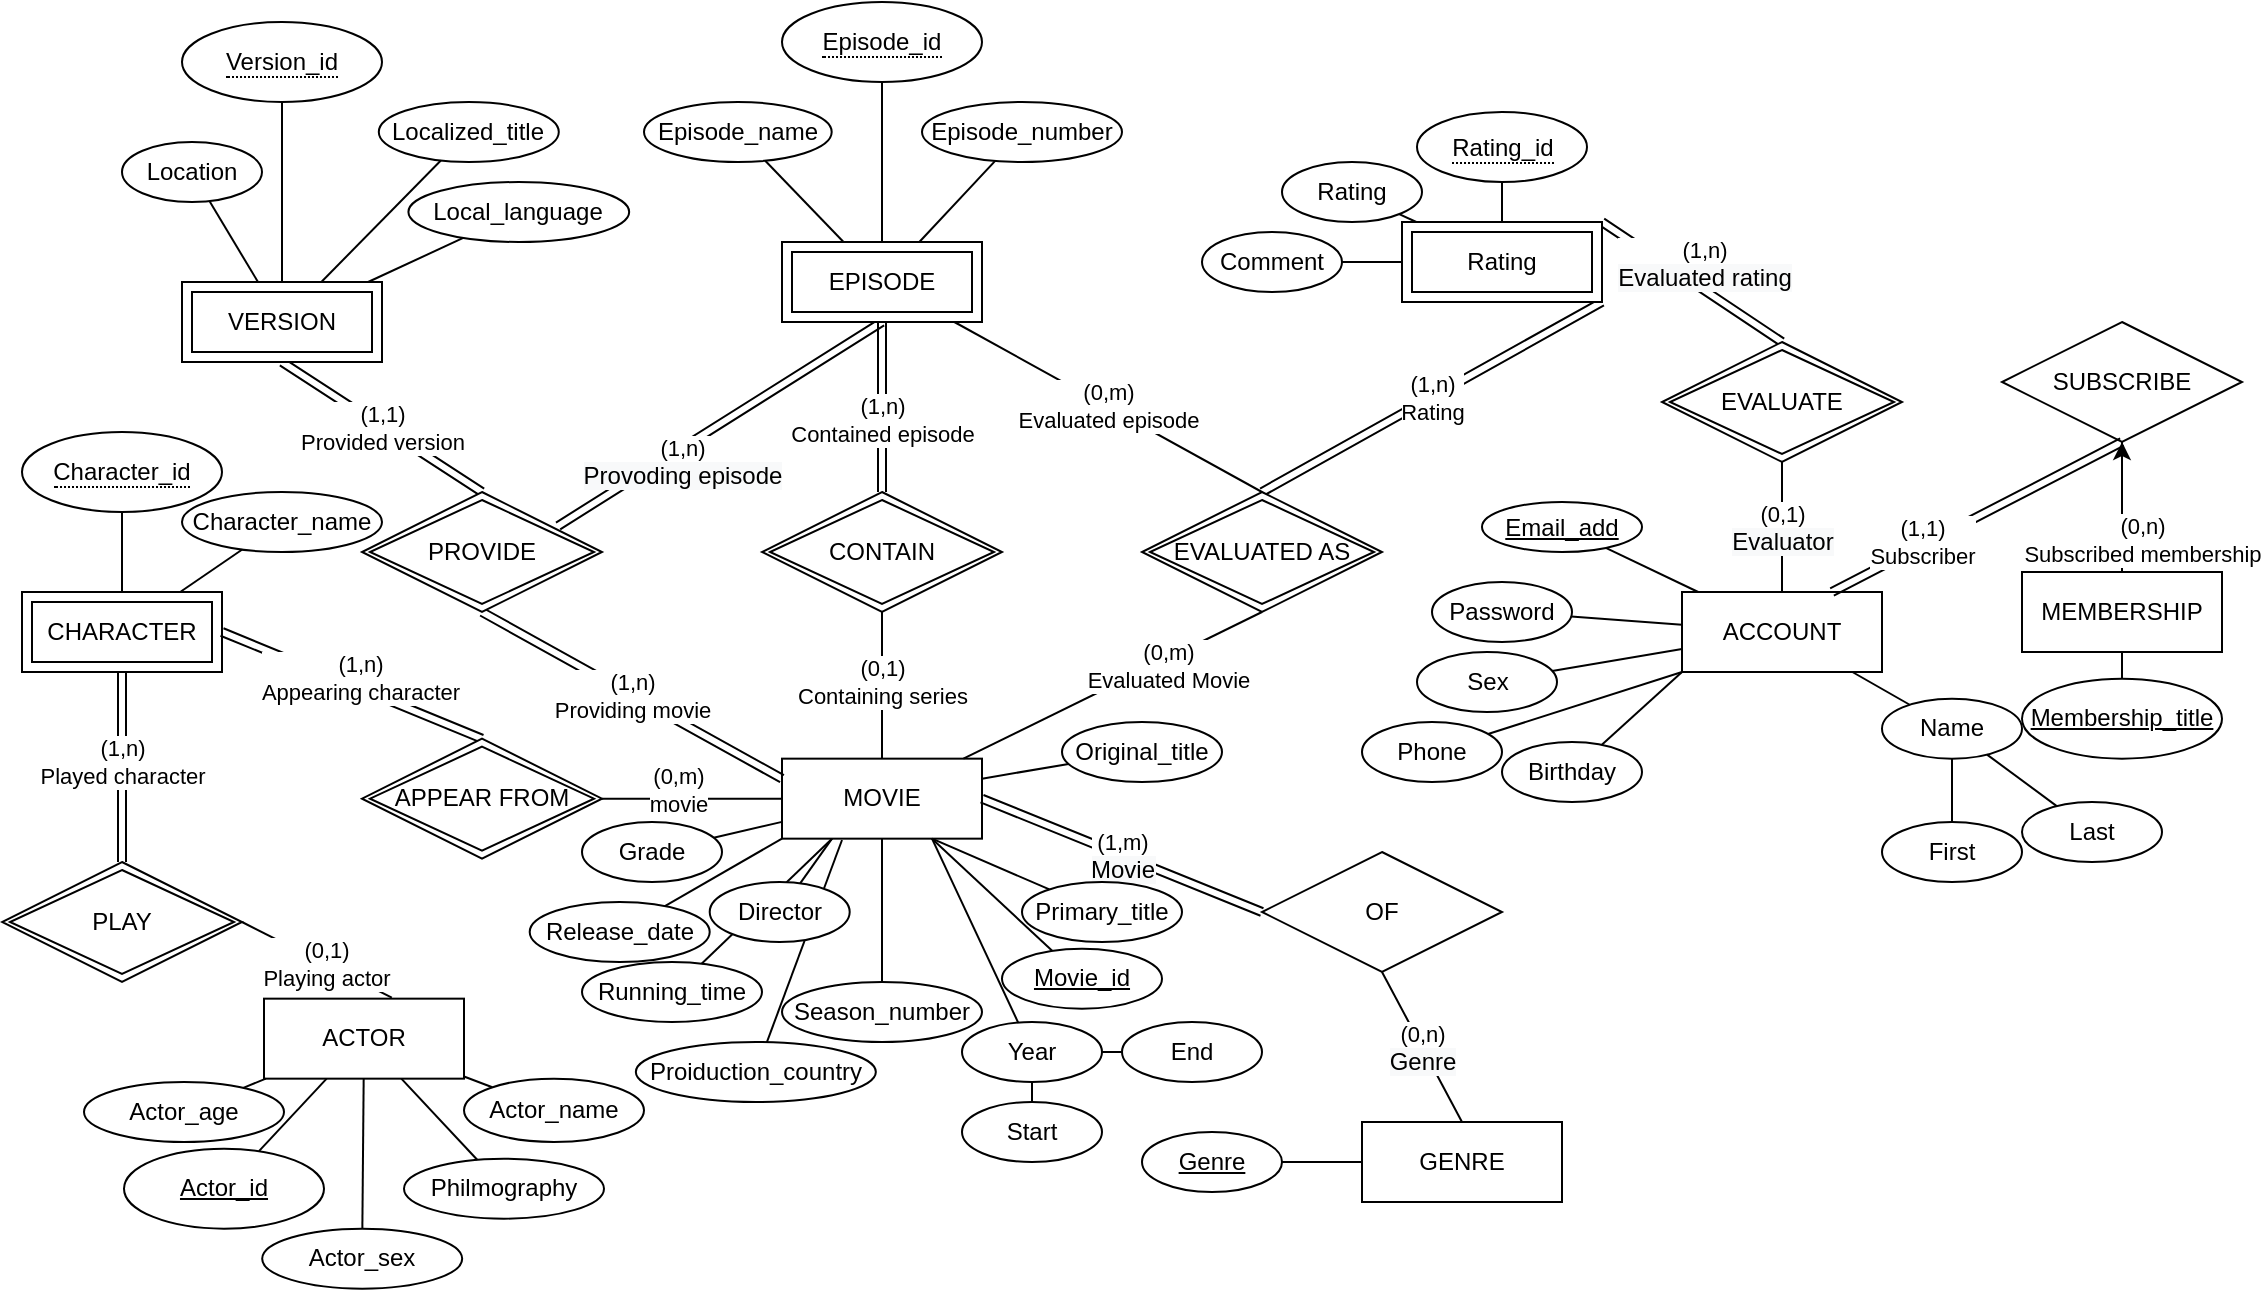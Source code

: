 <mxfile version="13.7.9" type="github">
  <diagram id="dECgLbt5gwb4kdzm95Aq" name="Page-3">
    <mxGraphModel dx="561" dy="683" grid="1" gridSize="10" guides="1" tooltips="1" connect="1" arrows="1" fold="1" page="1" pageScale="1" pageWidth="827" pageHeight="1169" math="0" shadow="0">
      <root>
        <mxCell id="CYz07_u8bfLaDcwgtj9p-0" />
        <mxCell id="CYz07_u8bfLaDcwgtj9p-1" parent="CYz07_u8bfLaDcwgtj9p-0" />
        <mxCell id="CYz07_u8bfLaDcwgtj9p-234" value="MOVIE" style="whiteSpace=wrap;html=1;align=center;" parent="CYz07_u8bfLaDcwgtj9p-1" vertex="1">
          <mxGeometry x="1310" y="658.33" width="100" height="40" as="geometry" />
        </mxCell>
        <mxCell id="CYz07_u8bfLaDcwgtj9p-238" value="GENRE" style="whiteSpace=wrap;html=1;align=center;" parent="CYz07_u8bfLaDcwgtj9p-1" vertex="1">
          <mxGeometry x="1600" y="840" width="100" height="40" as="geometry" />
        </mxCell>
        <mxCell id="CYz07_u8bfLaDcwgtj9p-243" value="(1,n)&lt;br&gt;Providing movie" style="endArrow=none;html=1;rounded=0;entryX=0;entryY=0.25;entryDx=0;entryDy=0;shape=link;exitX=0.5;exitY=1;exitDx=0;exitDy=0;" parent="CYz07_u8bfLaDcwgtj9p-1" source="CYz07_u8bfLaDcwgtj9p-296" target="CYz07_u8bfLaDcwgtj9p-234" edge="1">
          <mxGeometry relative="1" as="geometry">
            <mxPoint x="1320" y="525.0" as="sourcePoint" />
            <mxPoint x="1160" y="595.0" as="targetPoint" />
          </mxGeometry>
        </mxCell>
        <mxCell id="CYz07_u8bfLaDcwgtj9p-244" value="(1,1)&lt;br&gt;Provided version" style="endArrow=none;html=1;rounded=0;exitX=0.5;exitY=0;exitDx=0;exitDy=0;shape=link;entryX=0.5;entryY=1;entryDx=0;entryDy=0;" parent="CYz07_u8bfLaDcwgtj9p-1" source="CYz07_u8bfLaDcwgtj9p-296" target="CYz07_u8bfLaDcwgtj9p-295" edge="1">
          <mxGeometry relative="1" as="geometry">
            <mxPoint x="1210" y="460" as="sourcePoint" />
            <mxPoint x="1090" y="400" as="targetPoint" />
          </mxGeometry>
        </mxCell>
        <mxCell id="CYz07_u8bfLaDcwgtj9p-246" value="(1,n)&lt;br&gt;Rating" style="endArrow=none;html=1;rounded=0;shape=link;entryX=0.5;entryY=0;entryDx=0;entryDy=0;exitX=1;exitY=1;exitDx=0;exitDy=0;" parent="CYz07_u8bfLaDcwgtj9p-1" source="CYz07_u8bfLaDcwgtj9p-262" target="CYz07_u8bfLaDcwgtj9p-267" edge="1">
          <mxGeometry relative="1" as="geometry">
            <mxPoint x="1230" y="540" as="sourcePoint" />
            <mxPoint x="1330" y="590.0" as="targetPoint" />
          </mxGeometry>
        </mxCell>
        <mxCell id="CYz07_u8bfLaDcwgtj9p-247" value="OF" style="shape=rhombus;perimeter=rhombusPerimeter;whiteSpace=wrap;html=1;align=center;" parent="CYz07_u8bfLaDcwgtj9p-1" vertex="1">
          <mxGeometry x="1550" y="705" width="120" height="60" as="geometry" />
        </mxCell>
        <mxCell id="CYz07_u8bfLaDcwgtj9p-248" value="(1,m)&lt;br&gt;&lt;span style=&quot;font-size: 12px ; background-color: rgb(248 , 249 , 250)&quot;&gt;Movie&lt;/span&gt;" style="endArrow=none;html=1;rounded=0;exitX=1;exitY=0.5;exitDx=0;exitDy=0;entryX=0;entryY=0.5;entryDx=0;entryDy=0;shape=link;" parent="CYz07_u8bfLaDcwgtj9p-1" source="CYz07_u8bfLaDcwgtj9p-234" target="CYz07_u8bfLaDcwgtj9p-247" edge="1">
          <mxGeometry relative="1" as="geometry">
            <mxPoint x="1540" y="530" as="sourcePoint" />
            <mxPoint x="1420" y="590.0" as="targetPoint" />
          </mxGeometry>
        </mxCell>
        <mxCell id="CYz07_u8bfLaDcwgtj9p-249" value="(0,n)&lt;br&gt;&lt;span style=&quot;font-size: 12px ; background-color: rgb(248 , 249 , 250)&quot;&gt;Genre&lt;/span&gt;" style="endArrow=none;html=1;rounded=0;exitX=0.5;exitY=1;exitDx=0;exitDy=0;entryX=0.5;entryY=0;entryDx=0;entryDy=0;" parent="CYz07_u8bfLaDcwgtj9p-1" source="CYz07_u8bfLaDcwgtj9p-247" target="CYz07_u8bfLaDcwgtj9p-238" edge="1">
          <mxGeometry relative="1" as="geometry">
            <mxPoint x="1550" y="540" as="sourcePoint" />
            <mxPoint x="1430" y="600.0" as="targetPoint" />
          </mxGeometry>
        </mxCell>
        <mxCell id="CYz07_u8bfLaDcwgtj9p-251" value="(0,1)&lt;br&gt;Containing series" style="endArrow=none;html=1;rounded=0;entryX=0.5;entryY=0;entryDx=0;entryDy=0;" parent="CYz07_u8bfLaDcwgtj9p-1" source="CYz07_u8bfLaDcwgtj9p-272" target="CYz07_u8bfLaDcwgtj9p-234" edge="1">
          <mxGeometry x="-0.053" relative="1" as="geometry">
            <mxPoint x="1220" y="530" as="sourcePoint" />
            <mxPoint x="1320" y="580" as="targetPoint" />
            <mxPoint as="offset" />
          </mxGeometry>
        </mxCell>
        <mxCell id="CYz07_u8bfLaDcwgtj9p-252" value="(1,n)&lt;br&gt;Contained episode" style="endArrow=none;html=1;rounded=0;exitX=0.5;exitY=1;exitDx=0;exitDy=0;shape=link;" parent="CYz07_u8bfLaDcwgtj9p-1" source="CYz07_u8bfLaDcwgtj9p-285" target="CYz07_u8bfLaDcwgtj9p-272" edge="1">
          <mxGeometry x="0.152" relative="1" as="geometry">
            <mxPoint x="1230" y="540" as="sourcePoint" />
            <mxPoint x="1360" y="460" as="targetPoint" />
            <mxPoint as="offset" />
          </mxGeometry>
        </mxCell>
        <mxCell id="CYz07_u8bfLaDcwgtj9p-253" value="(1,n)&lt;br&gt;&lt;span style=&quot;font-size: 12px ; background-color: rgb(248 , 249 , 250)&quot;&gt;Provoding episode&lt;/span&gt;" style="endArrow=none;html=1;rounded=0;shape=link;entryX=0.817;entryY=0.283;entryDx=0;entryDy=0;exitX=0.5;exitY=1;exitDx=0;exitDy=0;entryPerimeter=0;" parent="CYz07_u8bfLaDcwgtj9p-1" source="CYz07_u8bfLaDcwgtj9p-285" target="CYz07_u8bfLaDcwgtj9p-296" edge="1">
          <mxGeometry x="0.274" y="6" relative="1" as="geometry">
            <mxPoint x="1310" y="410" as="sourcePoint" />
            <mxPoint x="1210" y="460" as="targetPoint" />
            <mxPoint as="offset" />
          </mxGeometry>
        </mxCell>
        <mxCell id="CYz07_u8bfLaDcwgtj9p-254" value="(0,m)&lt;br&gt;Evaluated episode" style="endArrow=none;html=1;rounded=0;exitX=0.5;exitY=0;exitDx=0;exitDy=0;" parent="CYz07_u8bfLaDcwgtj9p-1" source="CYz07_u8bfLaDcwgtj9p-267" target="CYz07_u8bfLaDcwgtj9p-285" edge="1">
          <mxGeometry relative="1" as="geometry">
            <mxPoint x="1230" y="480" as="sourcePoint" />
            <mxPoint x="1410" y="410" as="targetPoint" />
          </mxGeometry>
        </mxCell>
        <mxCell id="CYz07_u8bfLaDcwgtj9p-256" value="(0,1)&lt;br&gt;&lt;span style=&quot;font-size: 12px ; background-color: rgb(248 , 249 , 250)&quot;&gt;Evaluator&lt;/span&gt;" style="endArrow=none;html=1;rounded=0;" parent="CYz07_u8bfLaDcwgtj9p-1" source="CYz07_u8bfLaDcwgtj9p-318" target="CYz07_u8bfLaDcwgtj9p-317" edge="1">
          <mxGeometry relative="1" as="geometry">
            <mxPoint x="1680" y="570" as="sourcePoint" />
            <mxPoint x="1680" y="520" as="targetPoint" />
          </mxGeometry>
        </mxCell>
        <mxCell id="CYz07_u8bfLaDcwgtj9p-257" value="(1,n)&lt;br&gt;&lt;span style=&quot;font-size: 12px ; background-color: rgb(248 , 249 , 250)&quot;&gt;Evaluated rating&lt;/span&gt;" style="endArrow=none;html=1;rounded=0;shape=link;entryX=0.5;entryY=0;entryDx=0;entryDy=0;exitX=1;exitY=0;exitDx=0;exitDy=0;" parent="CYz07_u8bfLaDcwgtj9p-1" source="CYz07_u8bfLaDcwgtj9p-262" target="CYz07_u8bfLaDcwgtj9p-317" edge="1">
          <mxGeometry x="0.01" y="11" relative="1" as="geometry">
            <mxPoint x="1680" y="280" as="sourcePoint" />
            <mxPoint x="1130" y="440" as="targetPoint" />
            <mxPoint as="offset" />
          </mxGeometry>
        </mxCell>
        <mxCell id="CYz07_u8bfLaDcwgtj9p-262" value="Rating" style="shape=ext;margin=3;double=1;whiteSpace=wrap;html=1;align=center;" parent="CYz07_u8bfLaDcwgtj9p-1" vertex="1">
          <mxGeometry x="1620" y="390" width="100" height="40" as="geometry" />
        </mxCell>
        <mxCell id="CYz07_u8bfLaDcwgtj9p-267" value="EVALUATED AS" style="shape=rhombus;double=1;perimeter=rhombusPerimeter;whiteSpace=wrap;html=1;align=center;" parent="CYz07_u8bfLaDcwgtj9p-1" vertex="1">
          <mxGeometry x="1490" y="525" width="120" height="60" as="geometry" />
        </mxCell>
        <mxCell id="CYz07_u8bfLaDcwgtj9p-269" value="CHARACTER" style="shape=ext;margin=3;double=1;whiteSpace=wrap;html=1;align=center;" parent="CYz07_u8bfLaDcwgtj9p-1" vertex="1">
          <mxGeometry x="930" y="575" width="100" height="40" as="geometry" />
        </mxCell>
        <mxCell id="CYz07_u8bfLaDcwgtj9p-271" value="(1,n)&lt;br&gt;Appearing character" style="endArrow=none;html=1;rounded=0;exitX=1;exitY=0.5;exitDx=0;exitDy=0;entryX=0.5;entryY=0;entryDx=0;entryDy=0;shape=link;" parent="CYz07_u8bfLaDcwgtj9p-1" source="CYz07_u8bfLaDcwgtj9p-269" target="CYz07_u8bfLaDcwgtj9p-294" edge="1">
          <mxGeometry x="0.031" y="5" relative="1" as="geometry">
            <mxPoint x="1230" y="540" as="sourcePoint" />
            <mxPoint x="1330" y="590" as="targetPoint" />
            <Array as="points" />
            <mxPoint as="offset" />
          </mxGeometry>
        </mxCell>
        <mxCell id="CYz07_u8bfLaDcwgtj9p-272" value="CONTAIN" style="shape=rhombus;double=1;perimeter=rhombusPerimeter;whiteSpace=wrap;html=1;align=center;" parent="CYz07_u8bfLaDcwgtj9p-1" vertex="1">
          <mxGeometry x="1300" y="525" width="120" height="60" as="geometry" />
        </mxCell>
        <mxCell id="CYz07_u8bfLaDcwgtj9p-277" value="PLAY" style="shape=rhombus;double=1;perimeter=rhombusPerimeter;whiteSpace=wrap;html=1;align=center;" parent="CYz07_u8bfLaDcwgtj9p-1" vertex="1">
          <mxGeometry x="920" y="710" width="120" height="60" as="geometry" />
        </mxCell>
        <mxCell id="CYz07_u8bfLaDcwgtj9p-279" value="(1,n)&lt;br&gt;Played character" style="endArrow=none;html=1;rounded=0;exitX=0.5;exitY=1;exitDx=0;exitDy=0;entryX=0.5;entryY=0;entryDx=0;entryDy=0;shape=link;" parent="CYz07_u8bfLaDcwgtj9p-1" source="CYz07_u8bfLaDcwgtj9p-269" target="CYz07_u8bfLaDcwgtj9p-277" edge="1">
          <mxGeometry x="-0.053" relative="1" as="geometry">
            <mxPoint x="1370" y="530" as="sourcePoint" />
            <mxPoint x="1370" y="580" as="targetPoint" />
            <mxPoint as="offset" />
          </mxGeometry>
        </mxCell>
        <mxCell id="CYz07_u8bfLaDcwgtj9p-290" value="ACTOR" style="whiteSpace=wrap;html=1;align=center;" parent="CYz07_u8bfLaDcwgtj9p-1" vertex="1">
          <mxGeometry x="1051" y="778.33" width="100" height="40" as="geometry" />
        </mxCell>
        <mxCell id="CYz07_u8bfLaDcwgtj9p-291" value="(0,1)&lt;br&gt;Playing actor" style="endArrow=none;html=1;rounded=0;exitX=1;exitY=0.5;exitDx=0;exitDy=0;entryX=0.639;entryY=-0.014;entryDx=0;entryDy=0;entryPerimeter=0;" parent="CYz07_u8bfLaDcwgtj9p-1" source="CYz07_u8bfLaDcwgtj9p-277" target="CYz07_u8bfLaDcwgtj9p-290" edge="1">
          <mxGeometry x="0.111" relative="1" as="geometry">
            <mxPoint x="1220" y="530" as="sourcePoint" />
            <mxPoint x="1320" y="580" as="targetPoint" />
            <mxPoint as="offset" />
          </mxGeometry>
        </mxCell>
        <mxCell id="CYz07_u8bfLaDcwgtj9p-294" value="APPEAR FROM" style="shape=rhombus;double=1;perimeter=rhombusPerimeter;whiteSpace=wrap;html=1;align=center;" parent="CYz07_u8bfLaDcwgtj9p-1" vertex="1">
          <mxGeometry x="1100" y="648.33" width="120" height="60" as="geometry" />
        </mxCell>
        <mxCell id="CYz07_u8bfLaDcwgtj9p-295" value="VERSION" style="shape=ext;margin=3;double=1;whiteSpace=wrap;html=1;align=center;" parent="CYz07_u8bfLaDcwgtj9p-1" vertex="1">
          <mxGeometry x="1010" y="420" width="100" height="40" as="geometry" />
        </mxCell>
        <mxCell id="CYz07_u8bfLaDcwgtj9p-296" value="PROVIDE" style="shape=rhombus;double=1;perimeter=rhombusPerimeter;whiteSpace=wrap;html=1;align=center;" parent="CYz07_u8bfLaDcwgtj9p-1" vertex="1">
          <mxGeometry x="1100" y="525" width="120" height="60" as="geometry" />
        </mxCell>
        <mxCell id="CYz07_u8bfLaDcwgtj9p-301" value="(0,m)&lt;br&gt;movie" style="endArrow=none;html=1;rounded=0;exitX=1;exitY=0.5;exitDx=0;exitDy=0;entryX=0;entryY=0.5;entryDx=0;entryDy=0;" parent="CYz07_u8bfLaDcwgtj9p-1" source="CYz07_u8bfLaDcwgtj9p-294" target="CYz07_u8bfLaDcwgtj9p-234" edge="1">
          <mxGeometry x="-0.154" y="4" relative="1" as="geometry">
            <mxPoint x="1370" y="530" as="sourcePoint" />
            <mxPoint x="1370" y="580" as="targetPoint" />
            <mxPoint as="offset" />
          </mxGeometry>
        </mxCell>
        <mxCell id="CYz07_u8bfLaDcwgtj9p-313" value="(0,m)&lt;br&gt;Evaluated Movie" style="endArrow=none;html=1;rounded=0;entryX=0.5;entryY=1;entryDx=0;entryDy=0;" parent="CYz07_u8bfLaDcwgtj9p-1" source="CYz07_u8bfLaDcwgtj9p-234" target="CYz07_u8bfLaDcwgtj9p-267" edge="1">
          <mxGeometry x="0.349" y="-3" relative="1" as="geometry">
            <mxPoint x="1520" y="470" as="sourcePoint" />
            <mxPoint x="1420" y="420" as="targetPoint" />
            <mxPoint as="offset" />
          </mxGeometry>
        </mxCell>
        <mxCell id="CYz07_u8bfLaDcwgtj9p-317" value="EVALUATE" style="shape=rhombus;double=1;perimeter=rhombusPerimeter;whiteSpace=wrap;html=1;align=center;" parent="CYz07_u8bfLaDcwgtj9p-1" vertex="1">
          <mxGeometry x="1750" y="450" width="120" height="60" as="geometry" />
        </mxCell>
        <mxCell id="CYz07_u8bfLaDcwgtj9p-318" value="ACCOUNT" style="whiteSpace=wrap;html=1;align=center;" parent="CYz07_u8bfLaDcwgtj9p-1" vertex="1">
          <mxGeometry x="1760" y="575" width="100" height="40" as="geometry" />
        </mxCell>
        <mxCell id="CYz07_u8bfLaDcwgtj9p-285" value="EPISODE" style="shape=ext;margin=3;double=1;whiteSpace=wrap;html=1;align=center;" parent="CYz07_u8bfLaDcwgtj9p-1" vertex="1">
          <mxGeometry x="1310" y="400" width="100" height="40" as="geometry" />
        </mxCell>
        <mxCell id="CYz07_u8bfLaDcwgtj9p-326" value="Movie_id" style="ellipse;whiteSpace=wrap;html=1;align=center;fontStyle=4" parent="CYz07_u8bfLaDcwgtj9p-1" vertex="1">
          <mxGeometry x="1420" y="753.33" width="80" height="30" as="geometry" />
        </mxCell>
        <mxCell id="CYz07_u8bfLaDcwgtj9p-328" value="" style="endArrow=none;html=1;rounded=0;exitX=0.75;exitY=1;exitDx=0;exitDy=0;" parent="CYz07_u8bfLaDcwgtj9p-1" source="CYz07_u8bfLaDcwgtj9p-234" target="CYz07_u8bfLaDcwgtj9p-326" edge="1">
          <mxGeometry relative="1" as="geometry">
            <mxPoint x="1340" y="770" as="sourcePoint" />
            <mxPoint x="1500" y="770" as="targetPoint" />
          </mxGeometry>
        </mxCell>
        <mxCell id="CYz07_u8bfLaDcwgtj9p-329" value="Email_add" style="ellipse;whiteSpace=wrap;html=1;align=center;fontStyle=4" parent="CYz07_u8bfLaDcwgtj9p-1" vertex="1">
          <mxGeometry x="1660" y="530" width="80" height="25" as="geometry" />
        </mxCell>
        <mxCell id="CYz07_u8bfLaDcwgtj9p-330" value="" style="endArrow=none;html=1;rounded=0;" parent="CYz07_u8bfLaDcwgtj9p-1" source="CYz07_u8bfLaDcwgtj9p-318" target="CYz07_u8bfLaDcwgtj9p-329" edge="1">
          <mxGeometry relative="1" as="geometry">
            <mxPoint x="1810" y="615" as="sourcePoint" />
            <mxPoint x="1950" y="635" as="targetPoint" />
          </mxGeometry>
        </mxCell>
        <mxCell id="CYz07_u8bfLaDcwgtj9p-333" value="Actor_id" style="ellipse;whiteSpace=wrap;html=1;align=center;fontStyle=4" parent="CYz07_u8bfLaDcwgtj9p-1" vertex="1">
          <mxGeometry x="981" y="853.33" width="100" height="40" as="geometry" />
        </mxCell>
        <mxCell id="CYz07_u8bfLaDcwgtj9p-334" value="" style="endArrow=none;html=1;rounded=0;" parent="CYz07_u8bfLaDcwgtj9p-1" source="CYz07_u8bfLaDcwgtj9p-290" target="CYz07_u8bfLaDcwgtj9p-333" edge="1">
          <mxGeometry relative="1" as="geometry">
            <mxPoint x="1101" y="810" as="sourcePoint" />
            <mxPoint x="1241" y="830" as="targetPoint" />
          </mxGeometry>
        </mxCell>
        <mxCell id="CYz07_u8bfLaDcwgtj9p-337" value="&lt;span style=&quot;border-bottom: 1px dotted&quot;&gt;Episode_id&lt;/span&gt;" style="ellipse;whiteSpace=wrap;html=1;align=center;" parent="CYz07_u8bfLaDcwgtj9p-1" vertex="1">
          <mxGeometry x="1310" y="280" width="100" height="40" as="geometry" />
        </mxCell>
        <mxCell id="CYz07_u8bfLaDcwgtj9p-338" value="" style="endArrow=none;html=1;rounded=0;" parent="CYz07_u8bfLaDcwgtj9p-1" source="CYz07_u8bfLaDcwgtj9p-337" target="CYz07_u8bfLaDcwgtj9p-285" edge="1">
          <mxGeometry relative="1" as="geometry">
            <mxPoint x="1390" y="520" as="sourcePoint" />
            <mxPoint x="1550" y="520" as="targetPoint" />
          </mxGeometry>
        </mxCell>
        <mxCell id="CYz07_u8bfLaDcwgtj9p-339" value="&lt;span style=&quot;border-bottom: 1px dotted&quot;&gt;Version_id&lt;/span&gt;" style="ellipse;whiteSpace=wrap;html=1;align=center;" parent="CYz07_u8bfLaDcwgtj9p-1" vertex="1">
          <mxGeometry x="1010" y="290" width="100" height="40" as="geometry" />
        </mxCell>
        <mxCell id="CYz07_u8bfLaDcwgtj9p-340" value="" style="endArrow=none;html=1;rounded=0;" parent="CYz07_u8bfLaDcwgtj9p-1" source="CYz07_u8bfLaDcwgtj9p-339" target="CYz07_u8bfLaDcwgtj9p-295" edge="1">
          <mxGeometry relative="1" as="geometry">
            <mxPoint x="1080" y="520" as="sourcePoint" />
            <mxPoint x="1050" y="220" as="targetPoint" />
          </mxGeometry>
        </mxCell>
        <mxCell id="CYz07_u8bfLaDcwgtj9p-341" value="&lt;span style=&quot;border-bottom: 1px dotted&quot;&gt;Rating_id&lt;/span&gt;" style="ellipse;whiteSpace=wrap;html=1;align=center;" parent="CYz07_u8bfLaDcwgtj9p-1" vertex="1">
          <mxGeometry x="1627.5" y="335" width="85" height="35" as="geometry" />
        </mxCell>
        <mxCell id="CYz07_u8bfLaDcwgtj9p-342" value="" style="endArrow=none;html=1;rounded=0;" parent="CYz07_u8bfLaDcwgtj9p-1" source="CYz07_u8bfLaDcwgtj9p-341" target="CYz07_u8bfLaDcwgtj9p-262" edge="1">
          <mxGeometry relative="1" as="geometry">
            <mxPoint x="1840" y="540" as="sourcePoint" />
            <mxPoint x="1810" y="240" as="targetPoint" />
          </mxGeometry>
        </mxCell>
        <mxCell id="eZsPVkJjdVESiWzOyvmS-2" value="" style="edgeStyle=orthogonalEdgeStyle;rounded=0;orthogonalLoop=1;jettySize=auto;html=1;" parent="CYz07_u8bfLaDcwgtj9p-1" source="CYz07_u8bfLaDcwgtj9p-343" target="CYz07_u8bfLaDcwgtj9p-346" edge="1">
          <mxGeometry relative="1" as="geometry" />
        </mxCell>
        <mxCell id="CYz07_u8bfLaDcwgtj9p-343" value="MEMBERSHIP" style="whiteSpace=wrap;html=1;align=center;" parent="CYz07_u8bfLaDcwgtj9p-1" vertex="1">
          <mxGeometry x="1930" y="565" width="100" height="40" as="geometry" />
        </mxCell>
        <mxCell id="CYz07_u8bfLaDcwgtj9p-344" value="Membership_title" style="ellipse;whiteSpace=wrap;html=1;align=center;fontStyle=4" parent="CYz07_u8bfLaDcwgtj9p-1" vertex="1">
          <mxGeometry x="1930" y="618.33" width="100" height="40" as="geometry" />
        </mxCell>
        <mxCell id="CYz07_u8bfLaDcwgtj9p-345" value="" style="endArrow=none;html=1;rounded=0;exitX=0.5;exitY=1;exitDx=0;exitDy=0;" parent="CYz07_u8bfLaDcwgtj9p-1" source="CYz07_u8bfLaDcwgtj9p-343" target="CYz07_u8bfLaDcwgtj9p-344" edge="1">
          <mxGeometry relative="1" as="geometry">
            <mxPoint x="1820" y="625" as="sourcePoint" />
            <mxPoint x="1820" y="650" as="targetPoint" />
          </mxGeometry>
        </mxCell>
        <mxCell id="CYz07_u8bfLaDcwgtj9p-346" value="SUBSCRIBE" style="shape=rhombus;perimeter=rhombusPerimeter;whiteSpace=wrap;html=1;align=center;" parent="CYz07_u8bfLaDcwgtj9p-1" vertex="1">
          <mxGeometry x="1920" y="440" width="120" height="60" as="geometry" />
        </mxCell>
        <mxCell id="CYz07_u8bfLaDcwgtj9p-347" value="(1,1)&lt;br&gt;Subscriber" style="endArrow=none;html=1;rounded=0;exitX=0.5;exitY=1;exitDx=0;exitDy=0;shape=link;entryX=0.75;entryY=0;entryDx=0;entryDy=0;" parent="CYz07_u8bfLaDcwgtj9p-1" source="CYz07_u8bfLaDcwgtj9p-346" target="CYz07_u8bfLaDcwgtj9p-318" edge="1">
          <mxGeometry x="0.37" y="-2" relative="1" as="geometry">
            <mxPoint x="1360" y="570" as="sourcePoint" />
            <mxPoint x="1520" y="570" as="targetPoint" />
            <mxPoint as="offset" />
          </mxGeometry>
        </mxCell>
        <mxCell id="CYz07_u8bfLaDcwgtj9p-348" value="(0,n)&lt;br&gt;Subscribed membership" style="endArrow=none;html=1;rounded=0;exitX=0.5;exitY=1;exitDx=0;exitDy=0;" parent="CYz07_u8bfLaDcwgtj9p-1" source="CYz07_u8bfLaDcwgtj9p-346" target="CYz07_u8bfLaDcwgtj9p-343" edge="1">
          <mxGeometry x="0.538" y="10" relative="1" as="geometry">
            <mxPoint x="1910" y="495" as="sourcePoint" />
            <mxPoint x="1836.364" y="585" as="targetPoint" />
            <mxPoint y="-1" as="offset" />
          </mxGeometry>
        </mxCell>
        <mxCell id="CYz07_u8bfLaDcwgtj9p-349" value="&lt;span style=&quot;border-bottom: 1px dotted&quot;&gt;Character_id&lt;/span&gt;" style="ellipse;whiteSpace=wrap;html=1;align=center;" parent="CYz07_u8bfLaDcwgtj9p-1" vertex="1">
          <mxGeometry x="930" y="495" width="100" height="40" as="geometry" />
        </mxCell>
        <mxCell id="CYz07_u8bfLaDcwgtj9p-351" value="Primary_title" style="ellipse;whiteSpace=wrap;html=1;align=center;" parent="CYz07_u8bfLaDcwgtj9p-1" vertex="1">
          <mxGeometry x="1430" y="720" width="80" height="30" as="geometry" />
        </mxCell>
        <mxCell id="CYz07_u8bfLaDcwgtj9p-352" value="" style="endArrow=none;html=1;rounded=0;entryX=0.75;entryY=1;entryDx=0;entryDy=0;" parent="CYz07_u8bfLaDcwgtj9p-1" source="CYz07_u8bfLaDcwgtj9p-351" target="CYz07_u8bfLaDcwgtj9p-234" edge="1">
          <mxGeometry relative="1" as="geometry">
            <mxPoint x="1370" y="760" as="sourcePoint" />
            <mxPoint x="1370" y="800" as="targetPoint" />
          </mxGeometry>
        </mxCell>
        <mxCell id="CYz07_u8bfLaDcwgtj9p-353" value="Original_title" style="ellipse;whiteSpace=wrap;html=1;align=center;" parent="CYz07_u8bfLaDcwgtj9p-1" vertex="1">
          <mxGeometry x="1450" y="640" width="80" height="30" as="geometry" />
        </mxCell>
        <mxCell id="CYz07_u8bfLaDcwgtj9p-354" value="" style="endArrow=none;html=1;rounded=0;entryX=1;entryY=0.25;entryDx=0;entryDy=0;" parent="CYz07_u8bfLaDcwgtj9p-1" source="CYz07_u8bfLaDcwgtj9p-353" target="CYz07_u8bfLaDcwgtj9p-234" edge="1">
          <mxGeometry relative="1" as="geometry">
            <mxPoint x="1410" y="710" as="sourcePoint" />
            <mxPoint x="1425" y="700" as="targetPoint" />
          </mxGeometry>
        </mxCell>
        <mxCell id="CYz07_u8bfLaDcwgtj9p-355" value="Grade" style="ellipse;whiteSpace=wrap;html=1;align=center;" parent="CYz07_u8bfLaDcwgtj9p-1" vertex="1">
          <mxGeometry x="1210" y="690" width="70" height="30" as="geometry" />
        </mxCell>
        <mxCell id="CYz07_u8bfLaDcwgtj9p-356" value="" style="endArrow=none;html=1;rounded=0;" parent="CYz07_u8bfLaDcwgtj9p-1" source="CYz07_u8bfLaDcwgtj9p-355" target="CYz07_u8bfLaDcwgtj9p-234" edge="1">
          <mxGeometry relative="1" as="geometry">
            <mxPoint x="1226" y="730" as="sourcePoint" />
            <mxPoint x="1241" y="720" as="targetPoint" />
          </mxGeometry>
        </mxCell>
        <mxCell id="CYz07_u8bfLaDcwgtj9p-357" value="Release_date" style="ellipse;whiteSpace=wrap;html=1;align=center;" parent="CYz07_u8bfLaDcwgtj9p-1" vertex="1">
          <mxGeometry x="1183.85" y="730" width="90" height="30" as="geometry" />
        </mxCell>
        <mxCell id="CYz07_u8bfLaDcwgtj9p-358" value="" style="endArrow=none;html=1;rounded=0;entryX=0;entryY=1;entryDx=0;entryDy=0;" parent="CYz07_u8bfLaDcwgtj9p-1" source="CYz07_u8bfLaDcwgtj9p-357" target="CYz07_u8bfLaDcwgtj9p-234" edge="1">
          <mxGeometry relative="1" as="geometry">
            <mxPoint x="1216" y="763.33" as="sourcePoint" />
            <mxPoint x="1300" y="779.997" as="targetPoint" />
          </mxGeometry>
        </mxCell>
        <mxCell id="CYz07_u8bfLaDcwgtj9p-359" value="&lt;span style=&quot;font-weight: 400&quot;&gt;Running_time&lt;/span&gt;" style="ellipse;whiteSpace=wrap;html=1;align=center;fontStyle=1" parent="CYz07_u8bfLaDcwgtj9p-1" vertex="1">
          <mxGeometry x="1210" y="760" width="90" height="30" as="geometry" />
        </mxCell>
        <mxCell id="CYz07_u8bfLaDcwgtj9p-360" value="" style="endArrow=none;html=1;rounded=0;fontStyle=1;entryX=0.25;entryY=1;entryDx=0;entryDy=0;" parent="CYz07_u8bfLaDcwgtj9p-1" source="CYz07_u8bfLaDcwgtj9p-359" target="CYz07_u8bfLaDcwgtj9p-234" edge="1">
          <mxGeometry relative="1" as="geometry">
            <mxPoint x="1266" y="793.33" as="sourcePoint" />
            <mxPoint x="1350" y="809.997" as="targetPoint" />
          </mxGeometry>
        </mxCell>
        <mxCell id="CYz07_u8bfLaDcwgtj9p-361" value="Proiduction_country" style="ellipse;whiteSpace=wrap;html=1;align=center;" parent="CYz07_u8bfLaDcwgtj9p-1" vertex="1">
          <mxGeometry x="1236.92" y="800" width="120" height="30" as="geometry" />
        </mxCell>
        <mxCell id="CYz07_u8bfLaDcwgtj9p-362" value="" style="endArrow=none;html=1;rounded=0;" parent="CYz07_u8bfLaDcwgtj9p-1" source="CYz07_u8bfLaDcwgtj9p-361" edge="1">
          <mxGeometry relative="1" as="geometry">
            <mxPoint x="1266" y="763.33" as="sourcePoint" />
            <mxPoint x="1340" y="699" as="targetPoint" />
          </mxGeometry>
        </mxCell>
        <mxCell id="CYz07_u8bfLaDcwgtj9p-363" value="Director" style="ellipse;whiteSpace=wrap;html=1;align=center;" parent="CYz07_u8bfLaDcwgtj9p-1" vertex="1">
          <mxGeometry x="1273.85" y="720" width="70" height="30" as="geometry" />
        </mxCell>
        <mxCell id="CYz07_u8bfLaDcwgtj9p-364" value="" style="endArrow=none;html=1;rounded=0;entryX=0.25;entryY=1;entryDx=0;entryDy=0;" parent="CYz07_u8bfLaDcwgtj9p-1" source="CYz07_u8bfLaDcwgtj9p-363" target="CYz07_u8bfLaDcwgtj9p-234" edge="1">
          <mxGeometry relative="1" as="geometry">
            <mxPoint x="1196" y="860" as="sourcePoint" />
            <mxPoint x="1364" y="760" as="targetPoint" />
          </mxGeometry>
        </mxCell>
        <mxCell id="CYz07_u8bfLaDcwgtj9p-366" value="" style="endArrow=none;html=1;rounded=0;fontStyle=1;" parent="CYz07_u8bfLaDcwgtj9p-1" source="CYz07_u8bfLaDcwgtj9p-365" target="CYz07_u8bfLaDcwgtj9p-234" edge="1">
          <mxGeometry relative="1" as="geometry">
            <mxPoint x="1206" y="893.33" as="sourcePoint" />
            <mxPoint x="1290" y="909.997" as="targetPoint" />
          </mxGeometry>
        </mxCell>
        <mxCell id="CYz07_u8bfLaDcwgtj9p-368" value="Year" style="ellipse;whiteSpace=wrap;html=1;align=center;" parent="CYz07_u8bfLaDcwgtj9p-1" vertex="1">
          <mxGeometry x="1400" y="790" width="70" height="30" as="geometry" />
        </mxCell>
        <mxCell id="CYz07_u8bfLaDcwgtj9p-369" value="" style="endArrow=none;html=1;rounded=0;" parent="CYz07_u8bfLaDcwgtj9p-1" source="CYz07_u8bfLaDcwgtj9p-365" target="CYz07_u8bfLaDcwgtj9p-234" edge="1">
          <mxGeometry relative="1" as="geometry">
            <mxPoint x="1276" y="920" as="sourcePoint" />
            <mxPoint x="1360" y="936.667" as="targetPoint" />
          </mxGeometry>
        </mxCell>
        <mxCell id="CYz07_u8bfLaDcwgtj9p-370" value="Start" style="ellipse;whiteSpace=wrap;html=1;align=center;" parent="CYz07_u8bfLaDcwgtj9p-1" vertex="1">
          <mxGeometry x="1400" y="830" width="70" height="30" as="geometry" />
        </mxCell>
        <mxCell id="CYz07_u8bfLaDcwgtj9p-371" value="" style="endArrow=none;html=1;rounded=0;entryX=0.5;entryY=1;entryDx=0;entryDy=0;" parent="CYz07_u8bfLaDcwgtj9p-1" source="CYz07_u8bfLaDcwgtj9p-370" target="CYz07_u8bfLaDcwgtj9p-368" edge="1">
          <mxGeometry relative="1" as="geometry">
            <mxPoint x="1276" y="993.33" as="sourcePoint" />
            <mxPoint x="1360" y="1009.997" as="targetPoint" />
          </mxGeometry>
        </mxCell>
        <mxCell id="CYz07_u8bfLaDcwgtj9p-372" value="End" style="ellipse;whiteSpace=wrap;html=1;align=center;" parent="CYz07_u8bfLaDcwgtj9p-1" vertex="1">
          <mxGeometry x="1480" y="790" width="70" height="30" as="geometry" />
        </mxCell>
        <mxCell id="CYz07_u8bfLaDcwgtj9p-373" value="" style="endArrow=none;html=1;rounded=0;entryX=1;entryY=0.5;entryDx=0;entryDy=0;" parent="CYz07_u8bfLaDcwgtj9p-1" source="CYz07_u8bfLaDcwgtj9p-372" target="CYz07_u8bfLaDcwgtj9p-368" edge="1">
          <mxGeometry relative="1" as="geometry">
            <mxPoint x="1356" y="960" as="sourcePoint" />
            <mxPoint x="1358.858" y="982.645" as="targetPoint" />
          </mxGeometry>
        </mxCell>
        <mxCell id="CYz07_u8bfLaDcwgtj9p-374" value="Genre" style="ellipse;whiteSpace=wrap;html=1;align=center;fontStyle=4" parent="CYz07_u8bfLaDcwgtj9p-1" vertex="1">
          <mxGeometry x="1490" y="845.0" width="70" height="30" as="geometry" />
        </mxCell>
        <mxCell id="CYz07_u8bfLaDcwgtj9p-375" value="" style="endArrow=none;html=1;rounded=0;" parent="CYz07_u8bfLaDcwgtj9p-1" source="CYz07_u8bfLaDcwgtj9p-374" target="CYz07_u8bfLaDcwgtj9p-238" edge="1">
          <mxGeometry relative="1" as="geometry">
            <mxPoint x="1686" y="763.33" as="sourcePoint" />
            <mxPoint x="1770" y="779.997" as="targetPoint" />
          </mxGeometry>
        </mxCell>
        <mxCell id="CYz07_u8bfLaDcwgtj9p-376" value="Password" style="ellipse;whiteSpace=wrap;html=1;align=center;" parent="CYz07_u8bfLaDcwgtj9p-1" vertex="1">
          <mxGeometry x="1635" y="570" width="70" height="30" as="geometry" />
        </mxCell>
        <mxCell id="CYz07_u8bfLaDcwgtj9p-377" value="" style="endArrow=none;html=1;rounded=0;" parent="CYz07_u8bfLaDcwgtj9p-1" source="CYz07_u8bfLaDcwgtj9p-376" target="CYz07_u8bfLaDcwgtj9p-318" edge="1">
          <mxGeometry relative="1" as="geometry">
            <mxPoint x="1979" y="630" as="sourcePoint" />
            <mxPoint x="2063" y="646.667" as="targetPoint" />
          </mxGeometry>
        </mxCell>
        <mxCell id="CYz07_u8bfLaDcwgtj9p-378" value="Rating" style="ellipse;whiteSpace=wrap;html=1;align=center;" parent="CYz07_u8bfLaDcwgtj9p-1" vertex="1">
          <mxGeometry x="1560" y="360.0" width="70" height="30" as="geometry" />
        </mxCell>
        <mxCell id="CYz07_u8bfLaDcwgtj9p-379" value="" style="endArrow=none;html=1;rounded=0;" parent="CYz07_u8bfLaDcwgtj9p-1" source="CYz07_u8bfLaDcwgtj9p-378" target="CYz07_u8bfLaDcwgtj9p-262" edge="1">
          <mxGeometry relative="1" as="geometry">
            <mxPoint x="1866" y="253.33" as="sourcePoint" />
            <mxPoint x="1950" y="269.997" as="targetPoint" />
          </mxGeometry>
        </mxCell>
        <mxCell id="CYz07_u8bfLaDcwgtj9p-380" value="Phone" style="ellipse;whiteSpace=wrap;html=1;align=center;" parent="CYz07_u8bfLaDcwgtj9p-1" vertex="1">
          <mxGeometry x="1600" y="640" width="70" height="30" as="geometry" />
        </mxCell>
        <mxCell id="CYz07_u8bfLaDcwgtj9p-381" value="" style="endArrow=none;html=1;rounded=0;entryX=0;entryY=1;entryDx=0;entryDy=0;" parent="CYz07_u8bfLaDcwgtj9p-1" source="CYz07_u8bfLaDcwgtj9p-380" target="CYz07_u8bfLaDcwgtj9p-318" edge="1">
          <mxGeometry relative="1" as="geometry">
            <mxPoint x="1696" y="648.33" as="sourcePoint" />
            <mxPoint x="1780" y="664.997" as="targetPoint" />
          </mxGeometry>
        </mxCell>
        <mxCell id="CYz07_u8bfLaDcwgtj9p-382" value="Name" style="ellipse;whiteSpace=wrap;html=1;align=center;" parent="CYz07_u8bfLaDcwgtj9p-1" vertex="1">
          <mxGeometry x="1860" y="628.33" width="70" height="30" as="geometry" />
        </mxCell>
        <mxCell id="CYz07_u8bfLaDcwgtj9p-383" value="" style="endArrow=none;html=1;rounded=0;" parent="CYz07_u8bfLaDcwgtj9p-1" source="CYz07_u8bfLaDcwgtj9p-382" target="CYz07_u8bfLaDcwgtj9p-318" edge="1">
          <mxGeometry relative="1" as="geometry">
            <mxPoint x="1740" y="618.33" as="sourcePoint" />
            <mxPoint x="1824" y="634.997" as="targetPoint" />
          </mxGeometry>
        </mxCell>
        <mxCell id="CYz07_u8bfLaDcwgtj9p-384" value="Sex" style="ellipse;whiteSpace=wrap;html=1;align=center;" parent="CYz07_u8bfLaDcwgtj9p-1" vertex="1">
          <mxGeometry x="1627.5" y="605" width="70" height="30" as="geometry" />
        </mxCell>
        <mxCell id="CYz07_u8bfLaDcwgtj9p-385" value="" style="endArrow=none;html=1;rounded=0;" parent="CYz07_u8bfLaDcwgtj9p-1" source="CYz07_u8bfLaDcwgtj9p-384" target="CYz07_u8bfLaDcwgtj9p-318" edge="1">
          <mxGeometry relative="1" as="geometry">
            <mxPoint x="1740" y="615" as="sourcePoint" />
            <mxPoint x="1824" y="631.667" as="targetPoint" />
          </mxGeometry>
        </mxCell>
        <mxCell id="CYz07_u8bfLaDcwgtj9p-386" value="First" style="ellipse;whiteSpace=wrap;html=1;align=center;" parent="CYz07_u8bfLaDcwgtj9p-1" vertex="1">
          <mxGeometry x="1860" y="690" width="70" height="30" as="geometry" />
        </mxCell>
        <mxCell id="CYz07_u8bfLaDcwgtj9p-387" value="" style="endArrow=none;html=1;rounded=0;" parent="CYz07_u8bfLaDcwgtj9p-1" source="CYz07_u8bfLaDcwgtj9p-382" target="CYz07_u8bfLaDcwgtj9p-386" edge="1">
          <mxGeometry relative="1" as="geometry">
            <mxPoint x="1950.251" y="765.607" as="sourcePoint" />
            <mxPoint x="1860" y="879.997" as="targetPoint" />
          </mxGeometry>
        </mxCell>
        <mxCell id="CYz07_u8bfLaDcwgtj9p-388" value="Last" style="ellipse;whiteSpace=wrap;html=1;align=center;" parent="CYz07_u8bfLaDcwgtj9p-1" vertex="1">
          <mxGeometry x="1930" y="680" width="70" height="30" as="geometry" />
        </mxCell>
        <mxCell id="CYz07_u8bfLaDcwgtj9p-389" value="" style="endArrow=none;html=1;rounded=0;" parent="CYz07_u8bfLaDcwgtj9p-1" source="CYz07_u8bfLaDcwgtj9p-382" target="CYz07_u8bfLaDcwgtj9p-388" edge="1">
          <mxGeometry relative="1" as="geometry">
            <mxPoint x="1944.16" y="739.263" as="sourcePoint" />
            <mxPoint x="1870" y="889.997" as="targetPoint" />
          </mxGeometry>
        </mxCell>
        <mxCell id="CYz07_u8bfLaDcwgtj9p-390" value="Birthday" style="ellipse;whiteSpace=wrap;html=1;align=center;" parent="CYz07_u8bfLaDcwgtj9p-1" vertex="1">
          <mxGeometry x="1670" y="650" width="70" height="30" as="geometry" />
        </mxCell>
        <mxCell id="CYz07_u8bfLaDcwgtj9p-391" value="" style="endArrow=none;html=1;rounded=0;exitX=0;exitY=1;exitDx=0;exitDy=0;" parent="CYz07_u8bfLaDcwgtj9p-1" source="CYz07_u8bfLaDcwgtj9p-318" target="CYz07_u8bfLaDcwgtj9p-390" edge="1">
          <mxGeometry relative="1" as="geometry">
            <mxPoint x="1834.16" y="649.633" as="sourcePoint" />
            <mxPoint x="1760" y="800.367" as="targetPoint" />
          </mxGeometry>
        </mxCell>
        <mxCell id="CYz07_u8bfLaDcwgtj9p-392" value="Episode_name" style="ellipse;whiteSpace=wrap;html=1;align=center;" parent="CYz07_u8bfLaDcwgtj9p-1" vertex="1">
          <mxGeometry x="1241" y="330" width="93.85" height="30" as="geometry" />
        </mxCell>
        <mxCell id="CYz07_u8bfLaDcwgtj9p-393" value="" style="endArrow=none;html=1;rounded=0;" parent="CYz07_u8bfLaDcwgtj9p-1" source="CYz07_u8bfLaDcwgtj9p-392" target="CYz07_u8bfLaDcwgtj9p-285" edge="1">
          <mxGeometry relative="1" as="geometry">
            <mxPoint x="1422.15" y="233.33" as="sourcePoint" />
            <mxPoint x="1339.996" y="220" as="targetPoint" />
          </mxGeometry>
        </mxCell>
        <mxCell id="CYz07_u8bfLaDcwgtj9p-394" value="Episode_number" style="ellipse;whiteSpace=wrap;html=1;align=center;" parent="CYz07_u8bfLaDcwgtj9p-1" vertex="1">
          <mxGeometry x="1380" y="330" width="100" height="30" as="geometry" />
        </mxCell>
        <mxCell id="CYz07_u8bfLaDcwgtj9p-395" value="" style="endArrow=none;html=1;rounded=0;" parent="CYz07_u8bfLaDcwgtj9p-1" source="CYz07_u8bfLaDcwgtj9p-394" target="CYz07_u8bfLaDcwgtj9p-285" edge="1">
          <mxGeometry relative="1" as="geometry">
            <mxPoint x="1586" y="238.33" as="sourcePoint" />
            <mxPoint x="1503.846" y="225" as="targetPoint" />
          </mxGeometry>
        </mxCell>
        <mxCell id="CYz07_u8bfLaDcwgtj9p-396" value="Location" style="ellipse;whiteSpace=wrap;html=1;align=center;" parent="CYz07_u8bfLaDcwgtj9p-1" vertex="1">
          <mxGeometry x="980" y="350.0" width="70" height="30" as="geometry" />
        </mxCell>
        <mxCell id="CYz07_u8bfLaDcwgtj9p-397" value="" style="endArrow=none;html=1;rounded=0;" parent="CYz07_u8bfLaDcwgtj9p-1" source="CYz07_u8bfLaDcwgtj9p-396" target="CYz07_u8bfLaDcwgtj9p-295" edge="1">
          <mxGeometry relative="1" as="geometry">
            <mxPoint x="1096" y="233.33" as="sourcePoint" />
            <mxPoint x="1013.846" y="220" as="targetPoint" />
          </mxGeometry>
        </mxCell>
        <mxCell id="CYz07_u8bfLaDcwgtj9p-398" value="Localized_title" style="ellipse;whiteSpace=wrap;html=1;align=center;" parent="CYz07_u8bfLaDcwgtj9p-1" vertex="1">
          <mxGeometry x="1108.4" y="330" width="90" height="30" as="geometry" />
        </mxCell>
        <mxCell id="CYz07_u8bfLaDcwgtj9p-399" value="" style="endArrow=none;html=1;rounded=0;" parent="CYz07_u8bfLaDcwgtj9p-1" source="CYz07_u8bfLaDcwgtj9p-398" target="CYz07_u8bfLaDcwgtj9p-295" edge="1">
          <mxGeometry relative="1" as="geometry">
            <mxPoint x="1276" y="223.33" as="sourcePoint" />
            <mxPoint x="1200.769" y="210" as="targetPoint" />
          </mxGeometry>
        </mxCell>
        <mxCell id="CYz07_u8bfLaDcwgtj9p-400" value="Local_language" style="ellipse;whiteSpace=wrap;html=1;align=center;" parent="CYz07_u8bfLaDcwgtj9p-1" vertex="1">
          <mxGeometry x="1123.21" y="370" width="110.38" height="30" as="geometry" />
        </mxCell>
        <mxCell id="CYz07_u8bfLaDcwgtj9p-401" value="" style="endArrow=none;html=1;rounded=0;" parent="CYz07_u8bfLaDcwgtj9p-1" source="CYz07_u8bfLaDcwgtj9p-400" target="CYz07_u8bfLaDcwgtj9p-295" edge="1">
          <mxGeometry relative="1" as="geometry">
            <mxPoint x="1285.62" y="263.33" as="sourcePoint" />
            <mxPoint x="1210.389" y="250" as="targetPoint" />
          </mxGeometry>
        </mxCell>
        <mxCell id="CYz07_u8bfLaDcwgtj9p-402" value="Character_name" style="ellipse;whiteSpace=wrap;html=1;align=center;" parent="CYz07_u8bfLaDcwgtj9p-1" vertex="1">
          <mxGeometry x="1010" y="525" width="100" height="30" as="geometry" />
        </mxCell>
        <mxCell id="CYz07_u8bfLaDcwgtj9p-403" value="" style="endArrow=none;html=1;rounded=0;" parent="CYz07_u8bfLaDcwgtj9p-1" source="CYz07_u8bfLaDcwgtj9p-402" target="CYz07_u8bfLaDcwgtj9p-269" edge="1">
          <mxGeometry relative="1" as="geometry">
            <mxPoint x="1036" y="598.33" as="sourcePoint" />
            <mxPoint x="960.769" y="585" as="targetPoint" />
          </mxGeometry>
        </mxCell>
        <mxCell id="CYz07_u8bfLaDcwgtj9p-407" value="" style="endArrow=none;html=1;rounded=0;exitX=0.5;exitY=1;exitDx=0;exitDy=0;" parent="CYz07_u8bfLaDcwgtj9p-1" source="CYz07_u8bfLaDcwgtj9p-349" target="CYz07_u8bfLaDcwgtj9p-269" edge="1">
          <mxGeometry relative="1" as="geometry">
            <mxPoint x="929.696" y="563.787" as="sourcePoint" />
            <mxPoint x="960.909" y="585" as="targetPoint" />
          </mxGeometry>
        </mxCell>
        <mxCell id="CYz07_u8bfLaDcwgtj9p-408" value="Actor_name" style="ellipse;whiteSpace=wrap;html=1;align=center;fontStyle=0" parent="CYz07_u8bfLaDcwgtj9p-1" vertex="1">
          <mxGeometry x="1151" y="818.33" width="90" height="31.67" as="geometry" />
        </mxCell>
        <mxCell id="CYz07_u8bfLaDcwgtj9p-409" value="" style="endArrow=none;html=1;rounded=0;" parent="CYz07_u8bfLaDcwgtj9p-1" source="CYz07_u8bfLaDcwgtj9p-290" target="CYz07_u8bfLaDcwgtj9p-408" edge="1">
          <mxGeometry relative="1" as="geometry">
            <mxPoint x="1201" y="800" as="sourcePoint" />
            <mxPoint x="1341" y="820" as="targetPoint" />
          </mxGeometry>
        </mxCell>
        <mxCell id="CYz07_u8bfLaDcwgtj9p-412" value="Actor_age" style="ellipse;whiteSpace=wrap;html=1;align=center;" parent="CYz07_u8bfLaDcwgtj9p-1" vertex="1">
          <mxGeometry x="961" y="820" width="100" height="30" as="geometry" />
        </mxCell>
        <mxCell id="CYz07_u8bfLaDcwgtj9p-413" value="" style="endArrow=none;html=1;rounded=0;" parent="CYz07_u8bfLaDcwgtj9p-1" source="CYz07_u8bfLaDcwgtj9p-412" target="CYz07_u8bfLaDcwgtj9p-290" edge="1">
          <mxGeometry relative="1" as="geometry">
            <mxPoint x="1126.09" y="913.33" as="sourcePoint" />
            <mxPoint x="1040.999" y="890" as="targetPoint" />
          </mxGeometry>
        </mxCell>
        <mxCell id="CYz07_u8bfLaDcwgtj9p-414" value="Actor_sex" style="ellipse;whiteSpace=wrap;html=1;align=center;" parent="CYz07_u8bfLaDcwgtj9p-1" vertex="1">
          <mxGeometry x="1050.09" y="893.33" width="100" height="30" as="geometry" />
        </mxCell>
        <mxCell id="CYz07_u8bfLaDcwgtj9p-415" value="" style="endArrow=none;html=1;rounded=0;" parent="CYz07_u8bfLaDcwgtj9p-1" source="CYz07_u8bfLaDcwgtj9p-414" target="CYz07_u8bfLaDcwgtj9p-290" edge="1">
          <mxGeometry relative="1" as="geometry">
            <mxPoint x="1236.09" y="966.66" as="sourcePoint" />
            <mxPoint x="1150.999" y="943.33" as="targetPoint" />
          </mxGeometry>
        </mxCell>
        <mxCell id="CYz07_u8bfLaDcwgtj9p-416" value="Philmography" style="ellipse;whiteSpace=wrap;html=1;align=center;direction=west;" parent="CYz07_u8bfLaDcwgtj9p-1" vertex="1">
          <mxGeometry x="1121" y="858.33" width="100" height="30" as="geometry" />
        </mxCell>
        <mxCell id="CYz07_u8bfLaDcwgtj9p-417" value="" style="endArrow=none;html=1;rounded=0;" parent="CYz07_u8bfLaDcwgtj9p-1" source="CYz07_u8bfLaDcwgtj9p-416" target="CYz07_u8bfLaDcwgtj9p-290" edge="1">
          <mxGeometry relative="1" as="geometry">
            <mxPoint x="1287" y="943.33" as="sourcePoint" />
            <mxPoint x="1201.909" y="920" as="targetPoint" />
          </mxGeometry>
        </mxCell>
        <mxCell id="CYz07_u8bfLaDcwgtj9p-365" value="&lt;span style=&quot;font-weight: normal&quot;&gt;Season_number&lt;/span&gt;" style="ellipse;whiteSpace=wrap;html=1;align=center;fontStyle=1" parent="CYz07_u8bfLaDcwgtj9p-1" vertex="1">
          <mxGeometry x="1310" y="770" width="100" height="30" as="geometry" />
        </mxCell>
        <mxCell id="CYz07_u8bfLaDcwgtj9p-420" value="" style="endArrow=none;html=1;rounded=0;entryX=0.75;entryY=1;entryDx=0;entryDy=0;" parent="CYz07_u8bfLaDcwgtj9p-1" source="CYz07_u8bfLaDcwgtj9p-368" target="CYz07_u8bfLaDcwgtj9p-234" edge="1">
          <mxGeometry relative="1" as="geometry">
            <mxPoint x="1308.152" y="940.061" as="sourcePoint" />
            <mxPoint x="1359.596" y="698.33" as="targetPoint" />
          </mxGeometry>
        </mxCell>
        <mxCell id="eZsPVkJjdVESiWzOyvmS-0" value="Comment" style="ellipse;whiteSpace=wrap;html=1;align=center;" parent="CYz07_u8bfLaDcwgtj9p-1" vertex="1">
          <mxGeometry x="1520" y="395.0" width="70" height="30" as="geometry" />
        </mxCell>
        <mxCell id="eZsPVkJjdVESiWzOyvmS-1" value="" style="endArrow=none;html=1;rounded=0;exitX=1;exitY=0.5;exitDx=0;exitDy=0;entryX=0;entryY=0.5;entryDx=0;entryDy=0;" parent="CYz07_u8bfLaDcwgtj9p-1" source="eZsPVkJjdVESiWzOyvmS-0" target="CYz07_u8bfLaDcwgtj9p-262" edge="1">
          <mxGeometry relative="1" as="geometry">
            <mxPoint x="1680" y="380" as="sourcePoint" />
            <mxPoint x="1680" y="400" as="targetPoint" />
          </mxGeometry>
        </mxCell>
      </root>
    </mxGraphModel>
  </diagram>
</mxfile>
